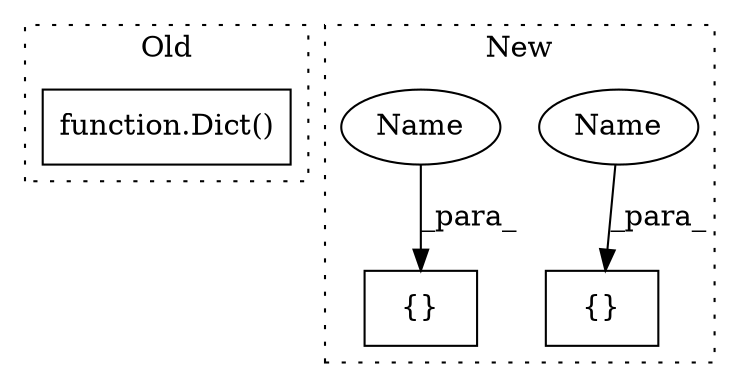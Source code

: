digraph G {
subgraph cluster0 {
1 [label="function.Dict()" a="75" s="1394" l="312" shape="box"];
label = "Old";
style="dotted";
}
subgraph cluster1 {
2 [label="{}" a="95" s="1461,1807" l="22,18" shape="box"];
3 [label="{}" a="95" s="1992,2328" l="22,18" shape="box"];
4 [label="Name" a="87" s="1992,2328" l="22,18" shape="ellipse"];
5 [label="Name" a="87" s="1461,1807" l="22,18" shape="ellipse"];
label = "New";
style="dotted";
}
4 -> 3 [label="_para_"];
5 -> 2 [label="_para_"];
}